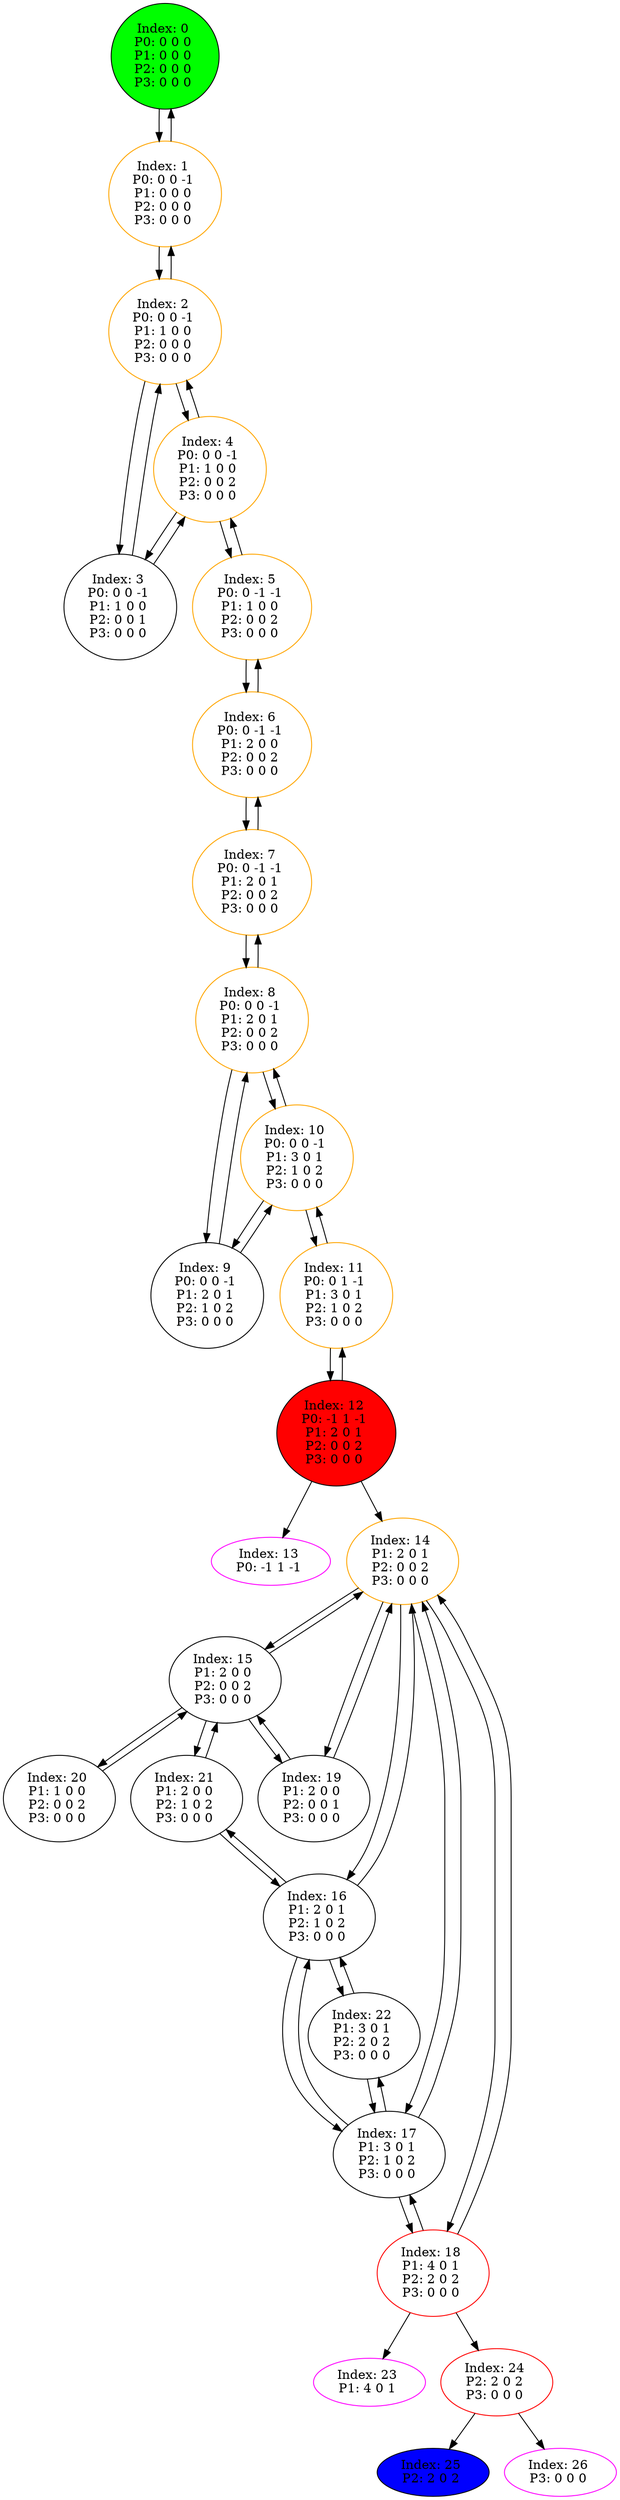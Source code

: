 digraph G {
color = "black"
0[label = "Index: 0 
P0: 0 0 0 
P1: 0 0 0 
P2: 0 0 0 
P3: 0 0 0 
", style="filled", fillcolor = "green"]
1[label = "Index: 1 
P0: 0 0 -1 
P1: 0 0 0 
P2: 0 0 0 
P3: 0 0 0 
", color = "orange"]
2[label = "Index: 2 
P0: 0 0 -1 
P1: 1 0 0 
P2: 0 0 0 
P3: 0 0 0 
", color = "orange"]
3[label = "Index: 3 
P0: 0 0 -1 
P1: 1 0 0 
P2: 0 0 1 
P3: 0 0 0 
"]
4[label = "Index: 4 
P0: 0 0 -1 
P1: 1 0 0 
P2: 0 0 2 
P3: 0 0 0 
", color = "orange"]
5[label = "Index: 5 
P0: 0 -1 -1 
P1: 1 0 0 
P2: 0 0 2 
P3: 0 0 0 
", color = "orange"]
6[label = "Index: 6 
P0: 0 -1 -1 
P1: 2 0 0 
P2: 0 0 2 
P3: 0 0 0 
", color = "orange"]
7[label = "Index: 7 
P0: 0 -1 -1 
P1: 2 0 1 
P2: 0 0 2 
P3: 0 0 0 
", color = "orange"]
8[label = "Index: 8 
P0: 0 0 -1 
P1: 2 0 1 
P2: 0 0 2 
P3: 0 0 0 
", color = "orange"]
9[label = "Index: 9 
P0: 0 0 -1 
P1: 2 0 1 
P2: 1 0 2 
P3: 0 0 0 
"]
10[label = "Index: 10 
P0: 0 0 -1 
P1: 3 0 1 
P2: 1 0 2 
P3: 0 0 0 
", color = "orange"]
11[label = "Index: 11 
P0: 0 1 -1 
P1: 3 0 1 
P2: 1 0 2 
P3: 0 0 0 
", color = "orange"]
12[label = "Index: 12 
P0: -1 1 -1 
P1: 2 0 1 
P2: 0 0 2 
P3: 0 0 0 
", style="filled", fillcolor = "red"]
13[label = "Index: 13 
P0: -1 1 -1 
", color = "fuchsia"]
14[label = "Index: 14 
P1: 2 0 1 
P2: 0 0 2 
P3: 0 0 0 
", color = "orange"]
15[label = "Index: 15 
P1: 2 0 0 
P2: 0 0 2 
P3: 0 0 0 
"]
16[label = "Index: 16 
P1: 2 0 1 
P2: 1 0 2 
P3: 0 0 0 
"]
17[label = "Index: 17 
P1: 3 0 1 
P2: 1 0 2 
P3: 0 0 0 
"]
18[label = "Index: 18 
P1: 4 0 1 
P2: 2 0 2 
P3: 0 0 0 
", color = "red"]
19[label = "Index: 19 
P1: 2 0 0 
P2: 0 0 1 
P3: 0 0 0 
"]
20[label = "Index: 20 
P1: 1 0 0 
P2: 0 0 2 
P3: 0 0 0 
"]
21[label = "Index: 21 
P1: 2 0 0 
P2: 1 0 2 
P3: 0 0 0 
"]
22[label = "Index: 22 
P1: 3 0 1 
P2: 2 0 2 
P3: 0 0 0 
"]
23[label = "Index: 23 
P1: 4 0 1 
", color = "fuchsia"]
24[label = "Index: 24 
P2: 2 0 2 
P3: 0 0 0 
", color = "red"]
25[label = "Index: 25 
P2: 2 0 2 
", style="filled", fillcolor = "blue"]
26[label = "Index: 26 
P3: 0 0 0 
", color = "fuchsia"]
0 -> 1

1 -> 0
1 -> 2

2 -> 1
2 -> 3
2 -> 4

3 -> 2
3 -> 4

4 -> 2
4 -> 3
4 -> 5

5 -> 4
5 -> 6

6 -> 5
6 -> 7

7 -> 6
7 -> 8

8 -> 7
8 -> 9
8 -> 10

9 -> 8
9 -> 10

10 -> 8
10 -> 9
10 -> 11

11 -> 10
11 -> 12

12 -> 11
12 -> 14
12 -> 13

14 -> 15
14 -> 16
14 -> 17
14 -> 18
14 -> 19

15 -> 14
15 -> 20
15 -> 21
15 -> 19

16 -> 14
16 -> 17
16 -> 21
16 -> 22

17 -> 14
17 -> 16
17 -> 22
17 -> 18

18 -> 14
18 -> 17
18 -> 24
18 -> 23

19 -> 14
19 -> 15

20 -> 15

21 -> 15
21 -> 16

22 -> 16
22 -> 17

24 -> 26
24 -> 25

}
